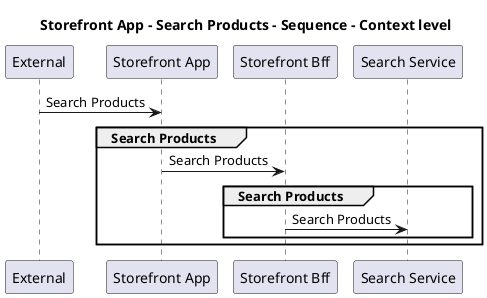 @startuml

title Storefront App - Search Products - Sequence - Context level

participant "External" as C4InterFlow.SoftwareSystems.ExternalSystem
participant "Storefront App" as ECommercePlatform.SoftwareSystems.StorefrontApp
participant "Storefront Bff" as ECommercePlatform.SoftwareSystems.StorefrontBff
participant "Search Service" as ECommercePlatform.SoftwareSystems.SearchService

C4InterFlow.SoftwareSystems.ExternalSystem -> ECommercePlatform.SoftwareSystems.StorefrontApp : Search Products
group Search Products
ECommercePlatform.SoftwareSystems.StorefrontApp -> ECommercePlatform.SoftwareSystems.StorefrontBff : Search Products
group Search Products
ECommercePlatform.SoftwareSystems.StorefrontBff -> ECommercePlatform.SoftwareSystems.SearchService : Search Products
end
end


@enduml
